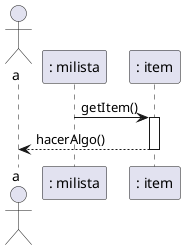 /'Muestre en un diagrama de secuencias los detalles de las siguientes instrucciones escritas en
Java:

1. (miLista.getItem()).hacerAlgo()
'/

@startuml EJERCICIO_A_1

actor a
participant ": milista" as milista
participant ": item" as item  

milista -> item : getItem()
activate item

item --> a : hacerAlgo()
deactivate item

@enduml